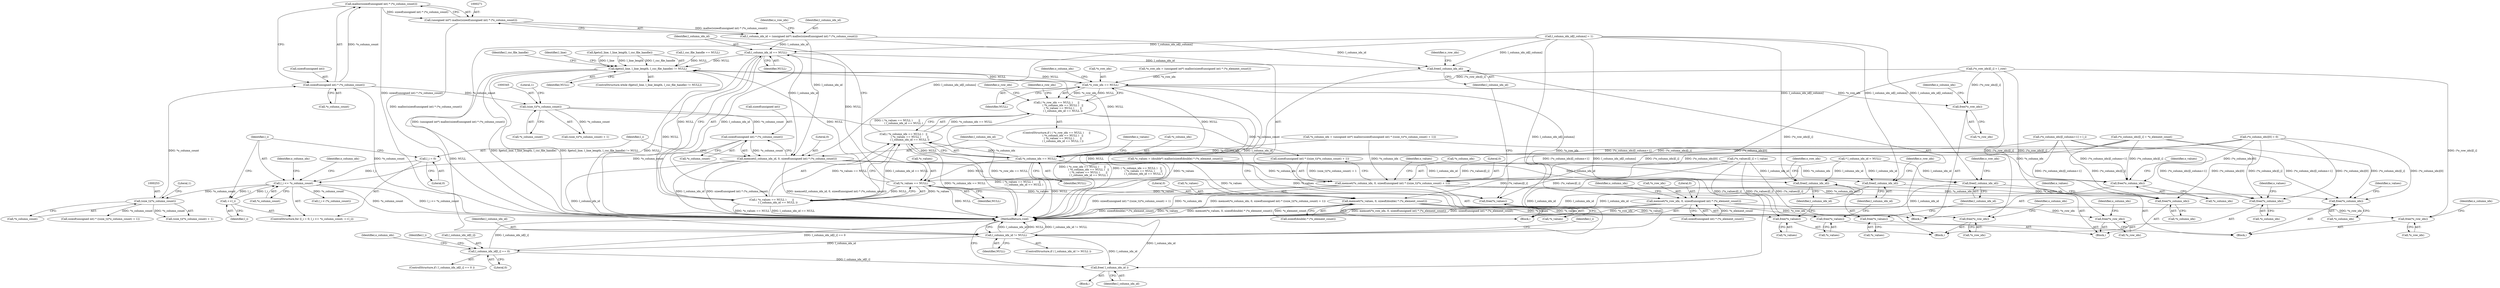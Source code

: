 digraph "0_libxsmm_151481489192e6d1997f8bde52c5c425ea41741d_1@API" {
"1000272" [label="(Call,malloc(sizeof(unsigned int) * (*o_column_count)))"];
"1000273" [label="(Call,sizeof(unsigned int) * (*o_column_count))"];
"1000252" [label="(Call,(size_t)(*o_column_count))"];
"1000370" [label="(Call,l_i <= *o_column_count)"];
"1000374" [label="(Call,++l_i)"];
"1000367" [label="(Call,l_i = 0)"];
"1000361" [label="(Call,sizeof(unsigned int) * (*o_column_count))"];
"1000344" [label="(Call,(size_t)(*o_column_count))"];
"1000270" [label="(Call,(unsigned int*) malloc(sizeof(unsigned int) * (*o_column_count)))"];
"1000268" [label="(Call,l_column_idx_id = (unsigned int*) malloc(sizeof(unsigned int) * (*o_column_count)))"];
"1000294" [label="(Call,l_column_idx_id == NULL)"];
"1000164" [label="(Call,fgets(l_line, l_line_length, l_csc_file_handle) != NULL)"];
"1000280" [label="(Call,*o_row_idx == NULL)"];
"1000279" [label="(Call,( *o_row_idx == NULL )      ||\n               ( *o_column_idx == NULL )   ||\n               ( *o_values == NULL )       ||\n               ( l_column_idx_id == NULL ))"];
"1000285" [label="(Call,*o_column_idx == NULL)"];
"1000284" [label="(Call,( *o_column_idx == NULL )   ||\n               ( *o_values == NULL )       ||\n               ( l_column_idx_id == NULL ))"];
"1000290" [label="(Call,*o_values == NULL)"];
"1000289" [label="(Call,( *o_values == NULL )       ||\n               ( l_column_idx_id == NULL ))"];
"1000304" [label="(Call,free(*o_values))"];
"1000349" [label="(Call,memset(*o_values, 0, sizeof(double) * (*o_element_count)))"];
"1000183" [label="(Call,free(*o_values))"];
"1000437" [label="(Call,free(*o_values))"];
"1000505" [label="(Call,free(*o_values))"];
"1000301" [label="(Call,free(*o_column_idx))"];
"1000336" [label="(Call,memset(*o_column_idx, 0, sizeof(unsigned int) * ((size_t)(*o_column_count) + 1)))"];
"1000180" [label="(Call,free(*o_column_idx))"];
"1000434" [label="(Call,free(*o_column_idx))"];
"1000502" [label="(Call,free(*o_column_idx))"];
"1000298" [label="(Call,free(*o_row_idx))"];
"1000327" [label="(Call,memset(*o_row_idx, 0, sizeof(unsigned int) * (*o_element_count)))"];
"1000177" [label="(Call,free(*o_row_idx))"];
"1000431" [label="(Call,free(*o_row_idx))"];
"1000499" [label="(Call,free(*o_row_idx))"];
"1000527" [label="(Call,l_column_idx_id != NULL)"];
"1000543" [label="(Call,l_column_idx_id[l_i] == 0)"];
"1000560" [label="(Call,free( l_column_idx_id ))"];
"1000307" [label="(Call,free(l_column_idx_id))"];
"1000358" [label="(Call,memset(l_column_idx_id, 0, sizeof(unsigned int) * (*o_column_count)))"];
"1000186" [label="(Call,free(l_column_idx_id))"];
"1000440" [label="(Call,free(l_column_idx_id))"];
"1000508" [label="(Call,free(l_column_idx_id))"];
"1000508" [label="(Call,free(l_column_idx_id))"];
"1000506" [label="(Call,*o_values)"];
"1000180" [label="(Call,free(*o_column_idx))"];
"1000350" [label="(Call,*o_values)"];
"1000295" [label="(Identifier,l_column_idx_id)"];
"1000305" [label="(Call,*o_values)"];
"1000441" [label="(Identifier,l_column_idx_id)"];
"1000507" [label="(Identifier,o_values)"];
"1000169" [label="(Identifier,NULL)"];
"1000362" [label="(Call,sizeof(unsigned int))"];
"1000177" [label="(Call,free(*o_row_idx))"];
"1000183" [label="(Call,free(*o_values))"];
"1000254" [label="(Call,*o_column_count)"];
"1000552" [label="(Identifier,o_column_idx)"];
"1000542" [label="(ControlStructure,if ( l_column_idx_id[l_i] == 0 ))"];
"1000276" [label="(Call,*o_column_count)"];
"1000431" [label="(Call,free(*o_row_idx))"];
"1000368" [label="(Identifier,l_i)"];
"1000190" [label="(Identifier,o_row_idx)"];
"1000274" [label="(Call,sizeof(unsigned int))"];
"1000374" [label="(Call,++l_i)"];
"1000256" [label="(Literal,1)"];
"1000483" [label="(Call,(*o_column_idx)[l_column+1] = l_i)"];
"1000308" [label="(Identifier,l_column_idx_id)"];
"1000527" [label="(Call,l_column_idx_id != NULL)"];
"1000281" [label="(Call,*o_row_idx)"];
"1000273" [label="(Call,sizeof(unsigned int) * (*o_column_count))"];
"1000372" [label="(Call,*o_column_count)"];
"1000370" [label="(Call,l_i <= *o_column_count)"];
"1000269" [label="(Identifier,l_column_idx_id)"];
"1000500" [label="(Call,*o_row_idx)"];
"1000361" [label="(Call,sizeof(unsigned int) * (*o_column_count))"];
"1000242" [label="(Call,*o_column_idx = (unsigned int*) malloc(sizeof(unsigned int) * ((size_t)(*o_column_count) + 1)))"];
"1000279" [label="(Call,( *o_row_idx == NULL )      ||\n               ( *o_column_idx == NULL )   ||\n               ( *o_values == NULL )       ||\n               ( l_column_idx_id == NULL ))"];
"1000187" [label="(Identifier,l_column_idx_id)"];
"1000336" [label="(Call,memset(*o_column_idx, 0, sizeof(unsigned int) * ((size_t)(*o_column_count) + 1)))"];
"1000387" [label="(Identifier,o_column_idx)"];
"1000288" [label="(Identifier,NULL)"];
"1000294" [label="(Call,l_column_idx_id == NULL)"];
"1000343" [label="(Call,(size_t)(*o_column_count) + 1)"];
"1000351" [label="(Identifier,o_values)"];
"1000498" [label="(Block,)"];
"1000296" [label="(Identifier,NULL)"];
"1000331" [label="(Call,sizeof(unsigned int) * (*o_element_count))"];
"1000543" [label="(Call,l_column_idx_id[l_i] == 0)"];
"1000155" [label="(Call,l_csc_file_handle == NULL)"];
"1000444" [label="(Identifier,o_row_idx)"];
"1000270" [label="(Call,(unsigned int*) malloc(sizeof(unsigned int) * (*o_column_count)))"];
"1000181" [label="(Call,*o_column_idx)"];
"1000364" [label="(Call,*o_column_count)"];
"1000298" [label="(Call,free(*o_row_idx))"];
"1000360" [label="(Literal,0)"];
"1000300" [label="(Identifier,o_row_idx)"];
"1000430" [label="(Block,)"];
"1000358" [label="(Call,memset(l_column_idx_id, 0, sizeof(unsigned int) * (*o_column_count)))"];
"1000280" [label="(Call,*o_row_idx == NULL)"];
"1000352" [label="(Literal,0)"];
"1000560" [label="(Call,free( l_column_idx_id ))"];
"1000340" [label="(Call,sizeof(unsigned int) * ((size_t)(*o_column_count) + 1))"];
"1000165" [label="(Call,fgets(l_line, l_line_length, l_csc_file_handle))"];
"1000284" [label="(Call,( *o_column_idx == NULL )   ||\n               ( *o_values == NULL )       ||\n               ( l_column_idx_id == NULL ))"];
"1000304" [label="(Call,free(*o_values))"];
"1000533" [label="(Identifier,l_i)"];
"1000434" [label="(Call,free(*o_column_idx))"];
"1000337" [label="(Call,*o_column_idx)"];
"1000432" [label="(Call,*o_row_idx)"];
"1000283" [label="(Identifier,NULL)"];
"1000502" [label="(Call,free(*o_column_idx))"];
"1000164" [label="(Call,fgets(l_line, l_line_length, l_csc_file_handle) != NULL)"];
"1000547" [label="(Literal,0)"];
"1000186" [label="(Call,free(l_column_idx_id))"];
"1000230" [label="(Block,)"];
"1000142" [label="(Call,* l_column_idx_id = NULL)"];
"1000499" [label="(Call,free(*o_row_idx))"];
"1000540" [label="(Identifier,l_i)"];
"1000307" [label="(Call,free(l_column_idx_id))"];
"1000384" [label="(Call,(*o_column_idx)[0] = 0)"];
"1000371" [label="(Identifier,l_i)"];
"1000251" [label="(Call,(size_t)(*o_column_count) + 1)"];
"1000303" [label="(Identifier,o_column_idx)"];
"1000375" [label="(Identifier,l_i)"];
"1000231" [label="(Call,*o_row_idx = (unsigned int*) malloc(sizeof(unsigned int) * (*o_element_count)))"];
"1000562" [label="(MethodReturn,void)"];
"1000492" [label="(Identifier,l_csc_file_handle)"];
"1000282" [label="(Identifier,o_row_idx)"];
"1000380" [label="(Identifier,o_column_idx)"];
"1000285" [label="(Call,*o_column_idx == NULL)"];
"1000530" [label="(Block,)"];
"1000526" [label="(ControlStructure,if ( l_column_idx_id != NULL ))"];
"1000377" [label="(Call,(*o_column_idx)[l_i] = *o_element_count)"];
"1000248" [label="(Call,sizeof(unsigned int) * ((size_t)(*o_column_count) + 1))"];
"1000346" [label="(Call,*o_column_count)"];
"1000509" [label="(Identifier,l_column_idx_id)"];
"1000292" [label="(Identifier,o_values)"];
"1000287" [label="(Identifier,o_column_idx)"];
"1000185" [label="(Identifier,o_values)"];
"1000436" [label="(Identifier,o_column_idx)"];
"1000438" [label="(Call,*o_values)"];
"1000349" [label="(Call,memset(*o_values, 0, sizeof(double) * (*o_element_count)))"];
"1000182" [label="(Identifier,o_column_idx)"];
"1000344" [label="(Call,(size_t)(*o_column_count))"];
"1000328" [label="(Call,*o_row_idx)"];
"1000301" [label="(Call,free(*o_column_idx))"];
"1000339" [label="(Literal,0)"];
"1000272" [label="(Call,malloc(sizeof(unsigned int) * (*o_column_count)))"];
"1000330" [label="(Literal,0)"];
"1000293" [label="(Identifier,NULL)"];
"1000327" [label="(Call,memset(*o_row_idx, 0, sizeof(unsigned int) * (*o_element_count)))"];
"1000544" [label="(Call,l_column_idx_id[l_i])"];
"1000338" [label="(Identifier,o_column_idx)"];
"1000528" [label="(Identifier,l_column_idx_id)"];
"1000529" [label="(Identifier,NULL)"];
"1000289" [label="(Call,( *o_values == NULL )       ||\n               ( l_column_idx_id == NULL ))"];
"1000512" [label="(Identifier,o_row_idx)"];
"1000437" [label="(Call,free(*o_values))"];
"1000176" [label="(Block,)"];
"1000353" [label="(Call,sizeof(double) * (*o_element_count))"];
"1000184" [label="(Call,*o_values)"];
"1000503" [label="(Call,*o_column_idx)"];
"1000367" [label="(Call,l_i = 0)"];
"1000278" [label="(ControlStructure,if ( ( *o_row_idx == NULL )      ||\n               ( *o_column_idx == NULL )   ||\n               ( *o_values == NULL )       ||\n               ( l_column_idx_id == NULL ) ))"];
"1000478" [label="(Call,l_column_idx_id[l_column] = 1)"];
"1000440" [label="(Call,free(l_column_idx_id))"];
"1000174" [label="(Identifier,l_line)"];
"1000504" [label="(Identifier,o_column_idx)"];
"1000311" [label="(Identifier,o_row_idx)"];
"1000369" [label="(Literal,0)"];
"1000535" [label="(Call,l_i < (*o_column_count))"];
"1000257" [label="(Call,*o_values = (double*) malloc(sizeof(double) * (*o_element_count)))"];
"1000464" [label="(Call,(*o_row_idx)[l_i] = l_row)"];
"1000302" [label="(Call,*o_column_idx)"];
"1000299" [label="(Call,*o_row_idx)"];
"1000470" [label="(Call,(*o_values)[l_i] = l_value)"];
"1000561" [label="(Identifier,l_column_idx_id)"];
"1000435" [label="(Call,*o_column_idx)"];
"1000297" [label="(Block,)"];
"1000178" [label="(Call,*o_row_idx)"];
"1000291" [label="(Call,*o_values)"];
"1000286" [label="(Call,*o_column_idx)"];
"1000348" [label="(Literal,1)"];
"1000505" [label="(Call,free(*o_values))"];
"1000290" [label="(Call,*o_values == NULL)"];
"1000306" [label="(Identifier,o_values)"];
"1000329" [label="(Identifier,o_row_idx)"];
"1000268" [label="(Call,l_column_idx_id = (unsigned int*) malloc(sizeof(unsigned int) * (*o_column_count)))"];
"1000163" [label="(ControlStructure,while (fgets(l_line, l_line_length, l_csc_file_handle) != NULL))"];
"1000439" [label="(Identifier,o_values)"];
"1000252" [label="(Call,(size_t)(*o_column_count))"];
"1000359" [label="(Identifier,l_column_idx_id)"];
"1000366" [label="(ControlStructure,for (l_i = 0; l_i <= *o_column_count; ++l_i))"];
"1000272" -> "1000270"  [label="AST: "];
"1000272" -> "1000273"  [label="CFG: "];
"1000273" -> "1000272"  [label="AST: "];
"1000270" -> "1000272"  [label="CFG: "];
"1000272" -> "1000562"  [label="DDG: sizeof(unsigned int) * (*o_column_count)"];
"1000272" -> "1000270"  [label="DDG: sizeof(unsigned int) * (*o_column_count)"];
"1000273" -> "1000272"  [label="DDG: *o_column_count"];
"1000273" -> "1000276"  [label="CFG: "];
"1000274" -> "1000273"  [label="AST: "];
"1000276" -> "1000273"  [label="AST: "];
"1000273" -> "1000562"  [label="DDG: *o_column_count"];
"1000252" -> "1000273"  [label="DDG: *o_column_count"];
"1000273" -> "1000344"  [label="DDG: *o_column_count"];
"1000252" -> "1000251"  [label="AST: "];
"1000252" -> "1000254"  [label="CFG: "];
"1000253" -> "1000252"  [label="AST: "];
"1000254" -> "1000252"  [label="AST: "];
"1000256" -> "1000252"  [label="CFG: "];
"1000252" -> "1000248"  [label="DDG: *o_column_count"];
"1000252" -> "1000251"  [label="DDG: *o_column_count"];
"1000370" -> "1000252"  [label="DDG: *o_column_count"];
"1000370" -> "1000366"  [label="AST: "];
"1000370" -> "1000372"  [label="CFG: "];
"1000371" -> "1000370"  [label="AST: "];
"1000372" -> "1000370"  [label="AST: "];
"1000380" -> "1000370"  [label="CFG: "];
"1000387" -> "1000370"  [label="CFG: "];
"1000370" -> "1000562"  [label="DDG: l_i <= *o_column_count"];
"1000370" -> "1000562"  [label="DDG: *o_column_count"];
"1000374" -> "1000370"  [label="DDG: l_i"];
"1000367" -> "1000370"  [label="DDG: l_i"];
"1000361" -> "1000370"  [label="DDG: *o_column_count"];
"1000370" -> "1000374"  [label="DDG: l_i"];
"1000370" -> "1000535"  [label="DDG: *o_column_count"];
"1000374" -> "1000366"  [label="AST: "];
"1000374" -> "1000375"  [label="CFG: "];
"1000375" -> "1000374"  [label="AST: "];
"1000371" -> "1000374"  [label="CFG: "];
"1000367" -> "1000366"  [label="AST: "];
"1000367" -> "1000369"  [label="CFG: "];
"1000368" -> "1000367"  [label="AST: "];
"1000369" -> "1000367"  [label="AST: "];
"1000371" -> "1000367"  [label="CFG: "];
"1000361" -> "1000358"  [label="AST: "];
"1000361" -> "1000364"  [label="CFG: "];
"1000362" -> "1000361"  [label="AST: "];
"1000364" -> "1000361"  [label="AST: "];
"1000358" -> "1000361"  [label="CFG: "];
"1000361" -> "1000358"  [label="DDG: *o_column_count"];
"1000344" -> "1000361"  [label="DDG: *o_column_count"];
"1000344" -> "1000343"  [label="AST: "];
"1000344" -> "1000346"  [label="CFG: "];
"1000345" -> "1000344"  [label="AST: "];
"1000346" -> "1000344"  [label="AST: "];
"1000348" -> "1000344"  [label="CFG: "];
"1000344" -> "1000340"  [label="DDG: *o_column_count"];
"1000344" -> "1000343"  [label="DDG: *o_column_count"];
"1000270" -> "1000268"  [label="AST: "];
"1000271" -> "1000270"  [label="AST: "];
"1000268" -> "1000270"  [label="CFG: "];
"1000270" -> "1000562"  [label="DDG: malloc(sizeof(unsigned int) * (*o_column_count))"];
"1000270" -> "1000268"  [label="DDG: malloc(sizeof(unsigned int) * (*o_column_count))"];
"1000268" -> "1000230"  [label="AST: "];
"1000269" -> "1000268"  [label="AST: "];
"1000282" -> "1000268"  [label="CFG: "];
"1000268" -> "1000562"  [label="DDG: (unsigned int*) malloc(sizeof(unsigned int) * (*o_column_count))"];
"1000268" -> "1000294"  [label="DDG: l_column_idx_id"];
"1000268" -> "1000307"  [label="DDG: l_column_idx_id"];
"1000268" -> "1000358"  [label="DDG: l_column_idx_id"];
"1000294" -> "1000289"  [label="AST: "];
"1000294" -> "1000296"  [label="CFG: "];
"1000295" -> "1000294"  [label="AST: "];
"1000296" -> "1000294"  [label="AST: "];
"1000289" -> "1000294"  [label="CFG: "];
"1000294" -> "1000562"  [label="DDG: NULL"];
"1000294" -> "1000164"  [label="DDG: NULL"];
"1000294" -> "1000289"  [label="DDG: l_column_idx_id"];
"1000294" -> "1000289"  [label="DDG: NULL"];
"1000478" -> "1000294"  [label="DDG: l_column_idx_id[l_column]"];
"1000290" -> "1000294"  [label="DDG: NULL"];
"1000294" -> "1000307"  [label="DDG: l_column_idx_id"];
"1000294" -> "1000358"  [label="DDG: l_column_idx_id"];
"1000164" -> "1000163"  [label="AST: "];
"1000164" -> "1000169"  [label="CFG: "];
"1000165" -> "1000164"  [label="AST: "];
"1000169" -> "1000164"  [label="AST: "];
"1000174" -> "1000164"  [label="CFG: "];
"1000492" -> "1000164"  [label="CFG: "];
"1000164" -> "1000562"  [label="DDG: fgets(l_line, l_line_length, l_csc_file_handle) != NULL"];
"1000164" -> "1000562"  [label="DDG: NULL"];
"1000164" -> "1000562"  [label="DDG: fgets(l_line, l_line_length, l_csc_file_handle)"];
"1000165" -> "1000164"  [label="DDG: l_line"];
"1000165" -> "1000164"  [label="DDG: l_line_length"];
"1000165" -> "1000164"  [label="DDG: l_csc_file_handle"];
"1000285" -> "1000164"  [label="DDG: NULL"];
"1000280" -> "1000164"  [label="DDG: NULL"];
"1000290" -> "1000164"  [label="DDG: NULL"];
"1000155" -> "1000164"  [label="DDG: NULL"];
"1000164" -> "1000280"  [label="DDG: NULL"];
"1000164" -> "1000527"  [label="DDG: NULL"];
"1000280" -> "1000279"  [label="AST: "];
"1000280" -> "1000283"  [label="CFG: "];
"1000281" -> "1000280"  [label="AST: "];
"1000283" -> "1000280"  [label="AST: "];
"1000287" -> "1000280"  [label="CFG: "];
"1000279" -> "1000280"  [label="CFG: "];
"1000280" -> "1000562"  [label="DDG: NULL"];
"1000280" -> "1000279"  [label="DDG: *o_row_idx"];
"1000280" -> "1000279"  [label="DDG: NULL"];
"1000464" -> "1000280"  [label="DDG: (*o_row_idx)[l_i]"];
"1000231" -> "1000280"  [label="DDG: *o_row_idx"];
"1000280" -> "1000285"  [label="DDG: NULL"];
"1000280" -> "1000298"  [label="DDG: *o_row_idx"];
"1000280" -> "1000327"  [label="DDG: *o_row_idx"];
"1000279" -> "1000278"  [label="AST: "];
"1000279" -> "1000284"  [label="CFG: "];
"1000284" -> "1000279"  [label="AST: "];
"1000300" -> "1000279"  [label="CFG: "];
"1000329" -> "1000279"  [label="CFG: "];
"1000279" -> "1000562"  [label="DDG: ( *o_column_idx == NULL )   ||\n               ( *o_values == NULL )       ||\n               ( l_column_idx_id == NULL )"];
"1000279" -> "1000562"  [label="DDG: *o_row_idx == NULL"];
"1000279" -> "1000562"  [label="DDG: ( *o_row_idx == NULL )      ||\n               ( *o_column_idx == NULL )   ||\n               ( *o_values == NULL )       ||\n               ( l_column_idx_id == NULL )"];
"1000284" -> "1000279"  [label="DDG: *o_column_idx == NULL"];
"1000284" -> "1000279"  [label="DDG: ( *o_values == NULL )       ||\n               ( l_column_idx_id == NULL )"];
"1000285" -> "1000284"  [label="AST: "];
"1000285" -> "1000288"  [label="CFG: "];
"1000286" -> "1000285"  [label="AST: "];
"1000288" -> "1000285"  [label="AST: "];
"1000292" -> "1000285"  [label="CFG: "];
"1000284" -> "1000285"  [label="CFG: "];
"1000285" -> "1000562"  [label="DDG: NULL"];
"1000285" -> "1000284"  [label="DDG: *o_column_idx"];
"1000285" -> "1000284"  [label="DDG: NULL"];
"1000377" -> "1000285"  [label="DDG: (*o_column_idx)[l_i]"];
"1000483" -> "1000285"  [label="DDG: (*o_column_idx)[l_column+1]"];
"1000242" -> "1000285"  [label="DDG: *o_column_idx"];
"1000384" -> "1000285"  [label="DDG: (*o_column_idx)[0]"];
"1000285" -> "1000290"  [label="DDG: NULL"];
"1000285" -> "1000301"  [label="DDG: *o_column_idx"];
"1000285" -> "1000336"  [label="DDG: *o_column_idx"];
"1000284" -> "1000289"  [label="CFG: "];
"1000289" -> "1000284"  [label="AST: "];
"1000284" -> "1000562"  [label="DDG: *o_column_idx == NULL"];
"1000284" -> "1000562"  [label="DDG: ( *o_values == NULL )       ||\n               ( l_column_idx_id == NULL )"];
"1000289" -> "1000284"  [label="DDG: *o_values == NULL"];
"1000289" -> "1000284"  [label="DDG: l_column_idx_id == NULL"];
"1000290" -> "1000289"  [label="AST: "];
"1000290" -> "1000293"  [label="CFG: "];
"1000291" -> "1000290"  [label="AST: "];
"1000293" -> "1000290"  [label="AST: "];
"1000295" -> "1000290"  [label="CFG: "];
"1000289" -> "1000290"  [label="CFG: "];
"1000290" -> "1000562"  [label="DDG: NULL"];
"1000290" -> "1000289"  [label="DDG: *o_values"];
"1000290" -> "1000289"  [label="DDG: NULL"];
"1000257" -> "1000290"  [label="DDG: *o_values"];
"1000470" -> "1000290"  [label="DDG: (*o_values)[l_i]"];
"1000290" -> "1000304"  [label="DDG: *o_values"];
"1000290" -> "1000349"  [label="DDG: *o_values"];
"1000289" -> "1000562"  [label="DDG: l_column_idx_id == NULL"];
"1000289" -> "1000562"  [label="DDG: *o_values == NULL"];
"1000304" -> "1000297"  [label="AST: "];
"1000304" -> "1000305"  [label="CFG: "];
"1000305" -> "1000304"  [label="AST: "];
"1000308" -> "1000304"  [label="CFG: "];
"1000257" -> "1000304"  [label="DDG: *o_values"];
"1000470" -> "1000304"  [label="DDG: (*o_values)[l_i]"];
"1000349" -> "1000230"  [label="AST: "];
"1000349" -> "1000353"  [label="CFG: "];
"1000350" -> "1000349"  [label="AST: "];
"1000352" -> "1000349"  [label="AST: "];
"1000353" -> "1000349"  [label="AST: "];
"1000359" -> "1000349"  [label="CFG: "];
"1000349" -> "1000562"  [label="DDG: memset(*o_values, 0, sizeof(double) * (*o_element_count))"];
"1000349" -> "1000562"  [label="DDG: sizeof(double) * (*o_element_count)"];
"1000349" -> "1000562"  [label="DDG: *o_values"];
"1000349" -> "1000183"  [label="DDG: *o_values"];
"1000257" -> "1000349"  [label="DDG: *o_values"];
"1000470" -> "1000349"  [label="DDG: (*o_values)[l_i]"];
"1000353" -> "1000349"  [label="DDG: *o_element_count"];
"1000349" -> "1000437"  [label="DDG: *o_values"];
"1000349" -> "1000505"  [label="DDG: *o_values"];
"1000183" -> "1000176"  [label="AST: "];
"1000183" -> "1000184"  [label="CFG: "];
"1000184" -> "1000183"  [label="AST: "];
"1000187" -> "1000183"  [label="CFG: "];
"1000470" -> "1000183"  [label="DDG: (*o_values)[l_i]"];
"1000437" -> "1000430"  [label="AST: "];
"1000437" -> "1000438"  [label="CFG: "];
"1000438" -> "1000437"  [label="AST: "];
"1000441" -> "1000437"  [label="CFG: "];
"1000470" -> "1000437"  [label="DDG: (*o_values)[l_i]"];
"1000505" -> "1000498"  [label="AST: "];
"1000505" -> "1000506"  [label="CFG: "];
"1000506" -> "1000505"  [label="AST: "];
"1000509" -> "1000505"  [label="CFG: "];
"1000470" -> "1000505"  [label="DDG: (*o_values)[l_i]"];
"1000301" -> "1000297"  [label="AST: "];
"1000301" -> "1000302"  [label="CFG: "];
"1000302" -> "1000301"  [label="AST: "];
"1000306" -> "1000301"  [label="CFG: "];
"1000377" -> "1000301"  [label="DDG: (*o_column_idx)[l_i]"];
"1000483" -> "1000301"  [label="DDG: (*o_column_idx)[l_column+1]"];
"1000242" -> "1000301"  [label="DDG: *o_column_idx"];
"1000384" -> "1000301"  [label="DDG: (*o_column_idx)[0]"];
"1000336" -> "1000230"  [label="AST: "];
"1000336" -> "1000340"  [label="CFG: "];
"1000337" -> "1000336"  [label="AST: "];
"1000339" -> "1000336"  [label="AST: "];
"1000340" -> "1000336"  [label="AST: "];
"1000351" -> "1000336"  [label="CFG: "];
"1000336" -> "1000562"  [label="DDG: memset(*o_column_idx, 0, sizeof(unsigned int) * ((size_t)(*o_column_count) + 1))"];
"1000336" -> "1000562"  [label="DDG: sizeof(unsigned int) * ((size_t)(*o_column_count) + 1)"];
"1000336" -> "1000562"  [label="DDG: *o_column_idx"];
"1000336" -> "1000180"  [label="DDG: *o_column_idx"];
"1000377" -> "1000336"  [label="DDG: (*o_column_idx)[l_i]"];
"1000483" -> "1000336"  [label="DDG: (*o_column_idx)[l_column+1]"];
"1000242" -> "1000336"  [label="DDG: *o_column_idx"];
"1000384" -> "1000336"  [label="DDG: (*o_column_idx)[0]"];
"1000340" -> "1000336"  [label="DDG: (size_t)(*o_column_count) + 1"];
"1000336" -> "1000434"  [label="DDG: *o_column_idx"];
"1000336" -> "1000502"  [label="DDG: *o_column_idx"];
"1000180" -> "1000176"  [label="AST: "];
"1000180" -> "1000181"  [label="CFG: "];
"1000181" -> "1000180"  [label="AST: "];
"1000185" -> "1000180"  [label="CFG: "];
"1000377" -> "1000180"  [label="DDG: (*o_column_idx)[l_i]"];
"1000384" -> "1000180"  [label="DDG: (*o_column_idx)[0]"];
"1000483" -> "1000180"  [label="DDG: (*o_column_idx)[l_column+1]"];
"1000434" -> "1000430"  [label="AST: "];
"1000434" -> "1000435"  [label="CFG: "];
"1000435" -> "1000434"  [label="AST: "];
"1000439" -> "1000434"  [label="CFG: "];
"1000377" -> "1000434"  [label="DDG: (*o_column_idx)[l_i]"];
"1000384" -> "1000434"  [label="DDG: (*o_column_idx)[0]"];
"1000483" -> "1000434"  [label="DDG: (*o_column_idx)[l_column+1]"];
"1000502" -> "1000498"  [label="AST: "];
"1000502" -> "1000503"  [label="CFG: "];
"1000503" -> "1000502"  [label="AST: "];
"1000507" -> "1000502"  [label="CFG: "];
"1000377" -> "1000502"  [label="DDG: (*o_column_idx)[l_i]"];
"1000384" -> "1000502"  [label="DDG: (*o_column_idx)[0]"];
"1000483" -> "1000502"  [label="DDG: (*o_column_idx)[l_column+1]"];
"1000298" -> "1000297"  [label="AST: "];
"1000298" -> "1000299"  [label="CFG: "];
"1000299" -> "1000298"  [label="AST: "];
"1000303" -> "1000298"  [label="CFG: "];
"1000464" -> "1000298"  [label="DDG: (*o_row_idx)[l_i]"];
"1000327" -> "1000230"  [label="AST: "];
"1000327" -> "1000331"  [label="CFG: "];
"1000328" -> "1000327"  [label="AST: "];
"1000330" -> "1000327"  [label="AST: "];
"1000331" -> "1000327"  [label="AST: "];
"1000338" -> "1000327"  [label="CFG: "];
"1000327" -> "1000562"  [label="DDG: sizeof(unsigned int) * (*o_element_count)"];
"1000327" -> "1000562"  [label="DDG: *o_row_idx"];
"1000327" -> "1000562"  [label="DDG: memset(*o_row_idx, 0, sizeof(unsigned int) * (*o_element_count))"];
"1000327" -> "1000177"  [label="DDG: *o_row_idx"];
"1000464" -> "1000327"  [label="DDG: (*o_row_idx)[l_i]"];
"1000331" -> "1000327"  [label="DDG: *o_element_count"];
"1000327" -> "1000431"  [label="DDG: *o_row_idx"];
"1000327" -> "1000499"  [label="DDG: *o_row_idx"];
"1000177" -> "1000176"  [label="AST: "];
"1000177" -> "1000178"  [label="CFG: "];
"1000178" -> "1000177"  [label="AST: "];
"1000182" -> "1000177"  [label="CFG: "];
"1000464" -> "1000177"  [label="DDG: (*o_row_idx)[l_i]"];
"1000431" -> "1000430"  [label="AST: "];
"1000431" -> "1000432"  [label="CFG: "];
"1000432" -> "1000431"  [label="AST: "];
"1000436" -> "1000431"  [label="CFG: "];
"1000464" -> "1000431"  [label="DDG: (*o_row_idx)[l_i]"];
"1000499" -> "1000498"  [label="AST: "];
"1000499" -> "1000500"  [label="CFG: "];
"1000500" -> "1000499"  [label="AST: "];
"1000504" -> "1000499"  [label="CFG: "];
"1000464" -> "1000499"  [label="DDG: (*o_row_idx)[l_i]"];
"1000527" -> "1000526"  [label="AST: "];
"1000527" -> "1000529"  [label="CFG: "];
"1000528" -> "1000527"  [label="AST: "];
"1000529" -> "1000527"  [label="AST: "];
"1000533" -> "1000527"  [label="CFG: "];
"1000562" -> "1000527"  [label="CFG: "];
"1000527" -> "1000562"  [label="DDG: l_column_idx_id"];
"1000527" -> "1000562"  [label="DDG: NULL"];
"1000527" -> "1000562"  [label="DDG: l_column_idx_id != NULL"];
"1000478" -> "1000527"  [label="DDG: l_column_idx_id[l_column]"];
"1000142" -> "1000527"  [label="DDG: l_column_idx_id"];
"1000358" -> "1000527"  [label="DDG: l_column_idx_id"];
"1000527" -> "1000543"  [label="DDG: l_column_idx_id"];
"1000527" -> "1000560"  [label="DDG: l_column_idx_id"];
"1000543" -> "1000542"  [label="AST: "];
"1000543" -> "1000547"  [label="CFG: "];
"1000544" -> "1000543"  [label="AST: "];
"1000547" -> "1000543"  [label="AST: "];
"1000552" -> "1000543"  [label="CFG: "];
"1000540" -> "1000543"  [label="CFG: "];
"1000543" -> "1000562"  [label="DDG: l_column_idx_id[l_i] == 0"];
"1000543" -> "1000562"  [label="DDG: l_column_idx_id[l_i]"];
"1000543" -> "1000560"  [label="DDG: l_column_idx_id[l_i]"];
"1000560" -> "1000530"  [label="AST: "];
"1000560" -> "1000561"  [label="CFG: "];
"1000561" -> "1000560"  [label="AST: "];
"1000562" -> "1000560"  [label="CFG: "];
"1000560" -> "1000562"  [label="DDG: l_column_idx_id"];
"1000478" -> "1000560"  [label="DDG: l_column_idx_id[l_column]"];
"1000307" -> "1000297"  [label="AST: "];
"1000307" -> "1000308"  [label="CFG: "];
"1000308" -> "1000307"  [label="AST: "];
"1000311" -> "1000307"  [label="CFG: "];
"1000307" -> "1000562"  [label="DDG: l_column_idx_id"];
"1000478" -> "1000307"  [label="DDG: l_column_idx_id[l_column]"];
"1000358" -> "1000230"  [label="AST: "];
"1000359" -> "1000358"  [label="AST: "];
"1000360" -> "1000358"  [label="AST: "];
"1000368" -> "1000358"  [label="CFG: "];
"1000358" -> "1000562"  [label="DDG: sizeof(unsigned int) * (*o_column_count)"];
"1000358" -> "1000562"  [label="DDG: memset(l_column_idx_id, 0, sizeof(unsigned int) * (*o_column_count))"];
"1000358" -> "1000562"  [label="DDG: l_column_idx_id"];
"1000358" -> "1000186"  [label="DDG: l_column_idx_id"];
"1000478" -> "1000358"  [label="DDG: l_column_idx_id[l_column]"];
"1000358" -> "1000440"  [label="DDG: l_column_idx_id"];
"1000358" -> "1000508"  [label="DDG: l_column_idx_id"];
"1000186" -> "1000176"  [label="AST: "];
"1000186" -> "1000187"  [label="CFG: "];
"1000187" -> "1000186"  [label="AST: "];
"1000190" -> "1000186"  [label="CFG: "];
"1000186" -> "1000562"  [label="DDG: l_column_idx_id"];
"1000478" -> "1000186"  [label="DDG: l_column_idx_id[l_column]"];
"1000142" -> "1000186"  [label="DDG: l_column_idx_id"];
"1000440" -> "1000430"  [label="AST: "];
"1000440" -> "1000441"  [label="CFG: "];
"1000441" -> "1000440"  [label="AST: "];
"1000444" -> "1000440"  [label="CFG: "];
"1000440" -> "1000562"  [label="DDG: l_column_idx_id"];
"1000478" -> "1000440"  [label="DDG: l_column_idx_id[l_column]"];
"1000142" -> "1000440"  [label="DDG: l_column_idx_id"];
"1000508" -> "1000498"  [label="AST: "];
"1000508" -> "1000509"  [label="CFG: "];
"1000509" -> "1000508"  [label="AST: "];
"1000512" -> "1000508"  [label="CFG: "];
"1000508" -> "1000562"  [label="DDG: l_column_idx_id"];
"1000478" -> "1000508"  [label="DDG: l_column_idx_id[l_column]"];
"1000142" -> "1000508"  [label="DDG: l_column_idx_id"];
}
